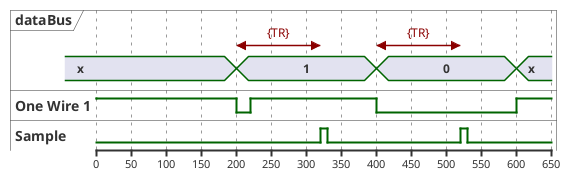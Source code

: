 @startuml
concise "dataBus" as db
binary "One Wire 1" as WB
binary "Sample" as SA
scale 50 as 35 pixels

WB is high
SA is low
db is x

@WB
0 is high
+200 is low
'WB -> WB@+100 : {TR}

@db
@+0 <-> @+120 : {TR}
+0 is 1
@WB
+20 is high
@SA
+100 is high
+10 is low
@WB
400 is low
@db
+0 is 0
@+0 <-> @+120 : {TR}
@SA
+120 is high
+10 is low
@WB
600 is high
@db
+0 is x

'db@100 <-> @150 : {TR}
'db@200 <-> @+150 : {150 ms}

@200 as :write_beg
@220 as :write_end

'highlight :write_beg to :write_end #Gold:Write
'highlight :read_beg to :read_end #lightBlue:Read

@enduml